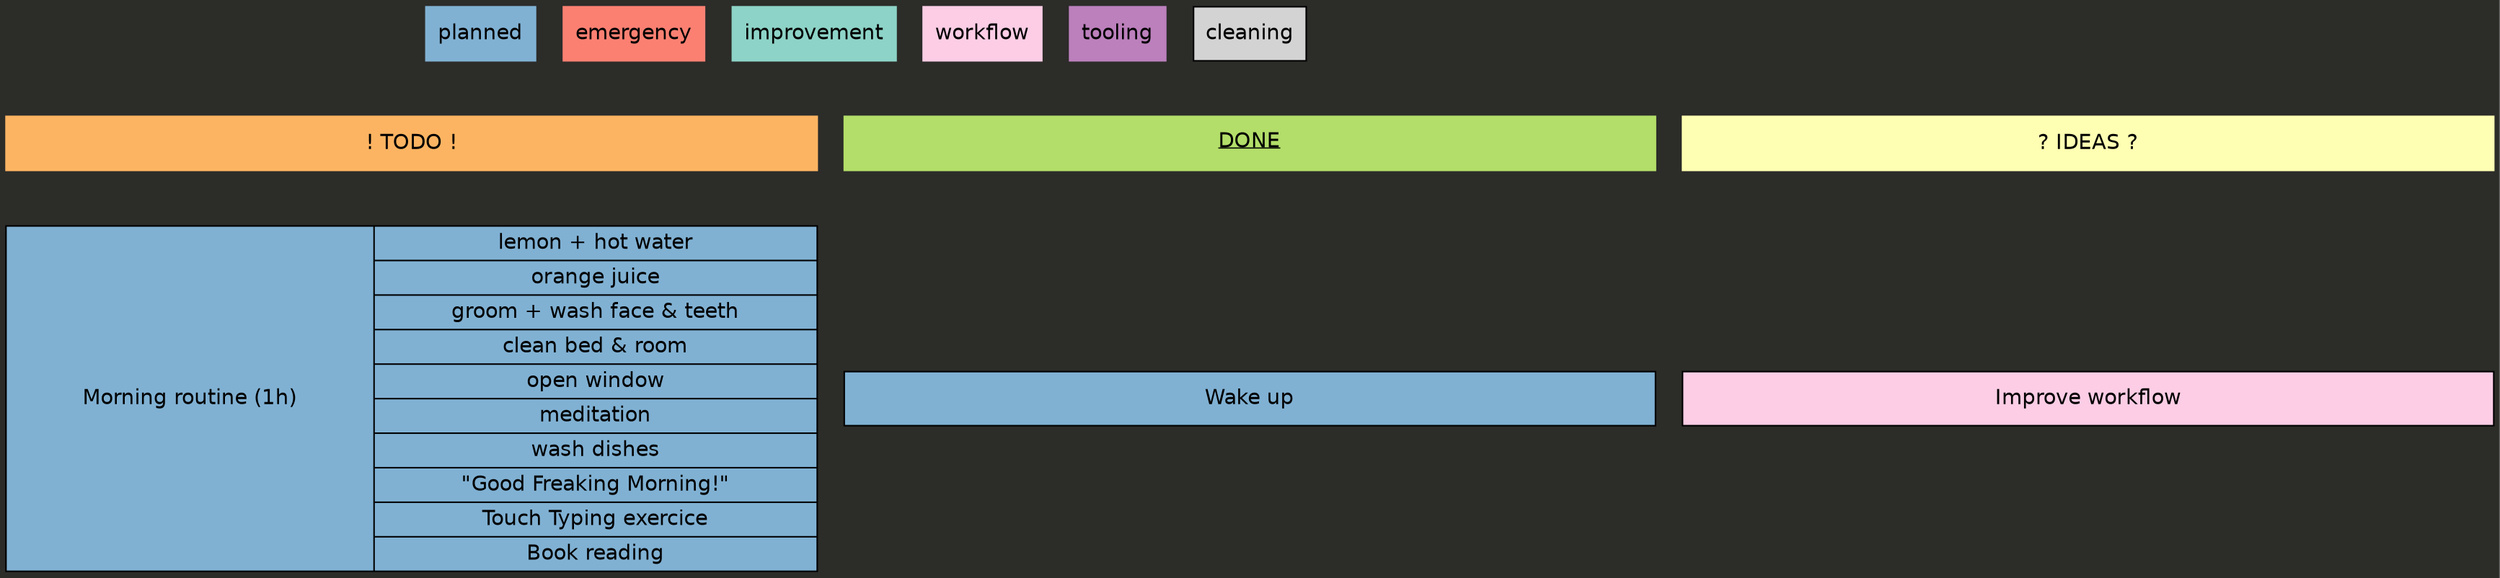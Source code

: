 digraph G {
	node [shape=record colorscheme=set311 style=filled fontname=helvetica]; edge[style=invis]; bgcolor="#2C2C29"; fontcolor="#729fcf";
	{rank=same; planned [color=5]; emergency [color=4]; improvement [color=1]; workflow [color=8]; tooling [color=10]; }
	{ 
subgraph IDEAS { node [fillcolor=8 width=7.5]; label=""; IDEAS [label="? IDEAS ?" fillcolor="" color=2];

	3[label="Improve workflow"]
	IDEAS -> 3
}
subgraph TODO { node [fillcolor=5 width=7.5]; label=""; TODO [label="! TODO !" fillcolor="" color=6];

	2[label="Morning routine (1h)|{lemon + hot water|orange juice|groom + wash face & teeth|clean bed & room|open window|meditation|wash dishes|\"Good Freaking Morning!\"|Touch Typing exercice|Book reading}"]

	TODO -> 2
}
subgraph DONE { node [fillcolor=5 width=7.5]; label=""; DONE[label=<<u>DONE</u>> fillcolor="" color=7]

	1[label="Wake up"]

	DONE -> 1
}
	}
	ordering=out
	cleaning -> TODO
	cleaning -> DONE
	cleaning -> IDEAS
}

